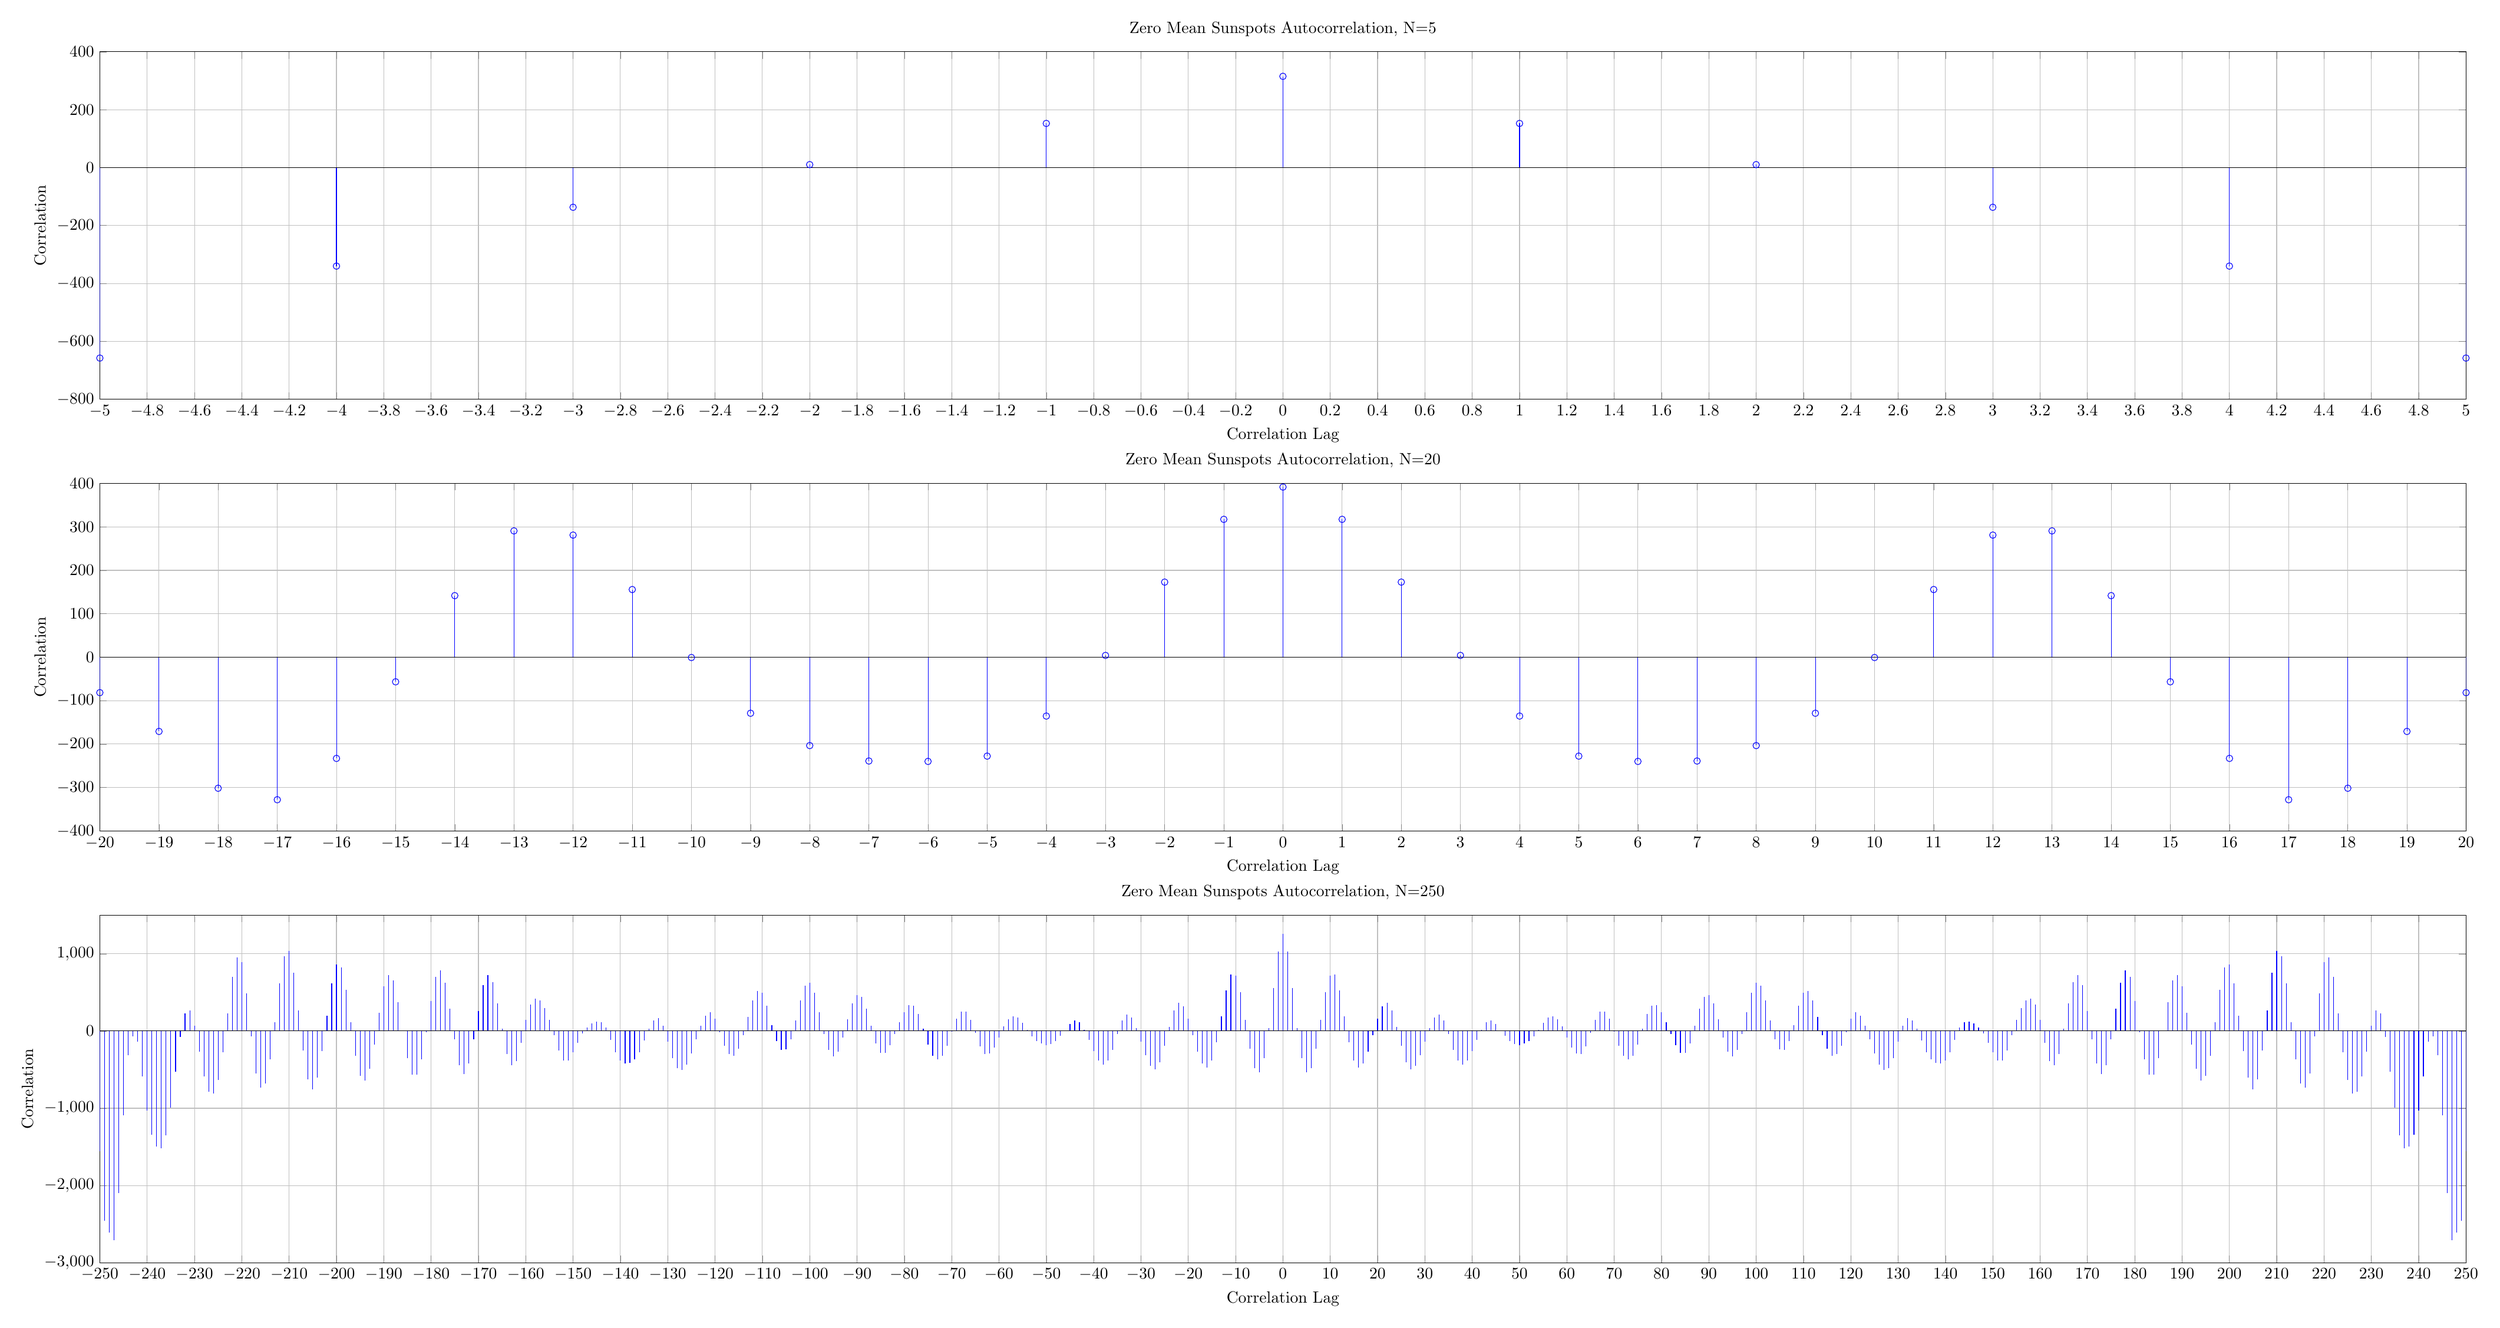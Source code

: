 % This file was created by matlab2tikz v0.4.7 (commit 219269eaaeaa1e9d5c8052475264ecbff8886ef8) running on MATLAB 8.1.
% Copyright (c) 2008--2014, Nico Schlömer <nico.schloemer@gmail.com>
% All rights reserved.
% Minimal pgfplots version: 1.3
% 
% The latest updates can be retrieved from
%   http://www.mathworks.com/matlabcentral/fileexchange/22022-matlab2tikz
% where you can also make suggestions and rate matlab2tikz.
% 
\begin{tikzpicture}

\begin{axis}[%
width=20.08in,
height=2.949in,
scale only axis,
xmin=-20,
xmax=20,
xlabel={Correlation Lag},
xmajorgrids,
ymin=-400,
ymax=400,
ylabel={Correlation},
ymajorgrids,
name=plot2,
title={Zero Mean Sunspots Autocorrelation, N=20}
]
\addplot[ycomb,color=blue,solid,mark=o,mark options={solid}] plot table[row sep=crcr] {-20	-81.569\\
-19	-170.831\\
-18	-301.617\\
-17	-328.057\\
-16	-232.95\\
-15	-56.585\\
-14	141.798\\
-13	290.853\\
-12	281.166\\
-11	155.84\\
-10	-0.677\\
-9	-128.962\\
-8	-203.375\\
-7	-238.902\\
-6	-239.836\\
-5	-227.644\\
-4	-135.46\\
-3	4.156\\
-2	172.927\\
-1	317.426\\
0	391.76\\
1	317.426\\
2	172.927\\
3	4.156\\
4	-135.46\\
5	-227.644\\
6	-239.836\\
7	-238.902\\
8	-203.375\\
9	-128.962\\
10	-0.677\\
11	155.84\\
12	281.166\\
13	290.853\\
14	141.798\\
15	-56.585\\
16	-232.95\\
17	-328.057\\
18	-301.617\\
19	-170.831\\
20	-81.569\\
};
\addplot [color=black,solid,forget plot]
  table[row sep=crcr]{-20	0\\
20	0\\
};
\end{axis}

\begin{axis}[%
width=20.08in,
height=2.949in,
scale only axis,
xmin=-5,
xmax=5,
xlabel={Correlation Lag},
xmajorgrids,
ymin=-800,
ymax=400,
ylabel={Correlation},
ymajorgrids,
at=(plot2.above north west),
anchor=below south west,
title={Zero Mean Sunspots Autocorrelation, N=5}
]
\addplot[ycomb,color=blue,solid,mark=o,mark options={solid}] plot table[row sep=crcr] {-5	-657.806\\
-4	-340.139\\
-3	-137.028\\
-2	10.278\\
-1	152.528\\
0	315.139\\
1	152.528\\
2	10.278\\
3	-137.028\\
4	-340.139\\
5	-657.806\\
};
\addplot [color=black,solid,forget plot]
  table[row sep=crcr]{-5	0\\
5	0\\
};
\end{axis}

\begin{axis}[%
width=20.08in,
height=2.949in,
scale only axis,
xmin=-250,
xmax=250,
xlabel={Correlation Lag},
xmajorgrids,
ymin=-3000,
ymax=1500,
ylabel={Correlation},
ymajorgrids,
at=(plot2.below south west),
anchor=above north west,
title={Zero Mean Sunspots Autocorrelation, N=250}
]
\addplot[ycomb,color=blue,solid] plot table[row sep=crcr] {-250	-1555.945\\
-249	-2456.603\\
-248	-2611.827\\
-247	-2708.731\\
-246	-2102.213\\
-245	-1093.254\\
-244	-313.638\\
-243	-67.512\\
-242	-141.503\\
-241	-584.368\\
-240	-1032.651\\
-239	-1342.875\\
-238	-1492.749\\
-237	-1518.321\\
-236	-1348.128\\
-235	-990.177\\
-234	-529.511\\
-233	-78.598\\
-232	229.096\\
-231	267.223\\
-230	70.663\\
-229	-264.91\\
-228	-589.052\\
-227	-783.138\\
-226	-806.898\\
-225	-632.634\\
-224	-273.189\\
-223	228.385\\
-222	698.544\\
-221	953.092\\
-220	893.368\\
-219	484.075\\
-218	-68.366\\
-217	-548.699\\
-216	-732.802\\
-215	-682.596\\
-214	-363.726\\
-213	114.83\\
-212	616.517\\
-211	971.634\\
-210	1035.012\\
-209	752.549\\
-208	268.154\\
-207	-256.053\\
-206	-626.421\\
-205	-757.958\\
-204	-604.018\\
-203	-260.454\\
-202	200.845\\
-201	615.374\\
-200	858.611\\
-199	823.29\\
-198	531.572\\
-197	111.45\\
-196	-318.836\\
-195	-582.596\\
-194	-641.987\\
-193	-492.0\\
-192	-173.81\\
-191	234.006\\
-190	582.051\\
-189	727.488\\
-188	656.939\\
-187	372.396\\
-186	5.044\\
-185	-351.323\\
-184	-566.528\\
-183	-568.528\\
-182	-367.1\\
-181	-15.974\\
-180	386.549\\
-179	699.408\\
-178	787.521\\
-177	624.398\\
-176	288.992\\
-175	-109.893\\
-174	-439.284\\
-173	-554.809\\
-172	-422.884\\
-171	-104.831\\
-170	259.791\\
-169	595.344\\
-168	723.432\\
-167	629.114\\
-166	356.88\\
-165	27.547\\
-164	-295.393\\
-163	-445.378\\
-162	-387.512\\
-161	-154.261\\
-160	141.147\\
-159	341.878\\
-158	416.848\\
-157	393.184\\
-156	298.243\\
-155	145.356\\
-154	-50.494\\
-153	-252.329\\
-152	-380.773\\
-151	-379.506\\
-150	-275.636\\
-149	-151.181\\
-148	-32.738\\
-147	42.812\\
-146	98.696\\
-145	122.824\\
-144	110.468\\
-143	42.414\\
-142	-117.314\\
-141	-276.183\\
-140	-383.273\\
-139	-419.601\\
-138	-414.16\\
-137	-368.102\\
-136	-273.223\\
-135	-125.488\\
-134	33.528\\
-133	133.95\\
-132	164.084\\
-131	71.186\\
-130	-136.812\\
-129	-353.052\\
-128	-480.949\\
-127	-503.427\\
-126	-434.102\\
-125	-289.803\\
-124	-108.597\\
-123	70.221\\
-122	197.922\\
-121	242.837\\
-120	161.403\\
-119	-14.855\\
-118	-189.14\\
-117	-301.309\\
-116	-320.392\\
-115	-231.55\\
-114	-52.11\\
-113	184.648\\
-112	396.267\\
-111	519.865\\
-110	495.238\\
-109	325.001\\
-108	73.84\\
-107	-133.947\\
-106	-248.089\\
-105	-239.614\\
-104	-103.659\\
-103	136.407\\
-102	399.22\\
-101	588.846\\
-100	624.062\\
-99	498.27\\
-98	244.767\\
-97	-41.66\\
-96	-244.21\\
-95	-325.257\\
-94	-265.499\\
-93	-82.527\\
-92	154.021\\
-91	355.698\\
-90	465.128\\
-89	439.886\\
-88	290.569\\
-87	67.983\\
-86	-157.15\\
-85	-279.914\\
-84	-279.926\\
-83	-184.064\\
-82	-39.789\\
-81	115.435\\
-80	247.463\\
-79	333.438\\
-78	324.388\\
-77	219.1\\
-76	32.405\\
-75	-172.984\\
-74	-323.409\\
-73	-367.412\\
-72	-321.77\\
-71	-189.943\\
-70	-1.629\\
-69	161.921\\
-68	254.12\\
-67	250.76\\
-66	144.62\\
-65	-24.856\\
-64	-196.44\\
-63	-295.893\\
-62	-293.547\\
-61	-215.262\\
-60	-83.01\\
-59	57.909\\
-58	154.92\\
-57	187.555\\
-56	174.643\\
-55	105.701\\
-54	13.969\\
-53	-70.116\\
-52	-129.953\\
-51	-162.309\\
-50	-181.42\\
-49	-169.295\\
-48	-127.829\\
-47	-59.945\\
-46	7.73\\
-45	93.759\\
-44	137.691\\
-43	110.506\\
-42	15.529\\
-41	-118.305\\
-40	-261.755\\
-39	-384.254\\
-38	-433.25\\
-37	-381.92\\
-36	-241.525\\
-35	-38.637\\
-34	137.228\\
-33	214.255\\
-32	174.048\\
-31	38.545\\
-30	-137.789\\
-29	-316.12\\
-28	-450.018\\
-27	-499.756\\
-26	-402.951\\
-25	-193.635\\
-24	53.965\\
-23	266.799\\
-22	367.324\\
-21	317.364\\
-20	157.454\\
-19	-56.326\\
-18	-270.688\\
-17	-423.025\\
-16	-475.859\\
-15	-384.786\\
-14	-146.731\\
-13	187.643\\
-12	524.609\\
-11	730.052\\
-10	720.177\\
-9	502.01\\
-8	141.579\\
-7	-229.95\\
-6	-480.834\\
-5	-536.454\\
-4	-352.767\\
-3	37.489\\
-2	555.45\\
-1	1029.259\\
0	1259.829\\
1	1029.259\\
2	555.45\\
3	37.489\\
4	-352.767\\
5	-536.454\\
6	-480.834\\
7	-229.95\\
8	141.579\\
9	502.01\\
10	720.177\\
11	730.052\\
12	524.609\\
13	187.643\\
14	-146.731\\
15	-384.786\\
16	-475.859\\
17	-423.025\\
18	-270.688\\
19	-56.326\\
20	157.454\\
21	317.364\\
22	367.324\\
23	266.799\\
24	53.965\\
25	-193.635\\
26	-402.951\\
27	-499.756\\
28	-450.018\\
29	-316.12\\
30	-137.789\\
31	38.545\\
32	174.048\\
33	214.255\\
34	137.228\\
35	-38.637\\
36	-241.525\\
37	-381.92\\
38	-433.25\\
39	-384.254\\
40	-261.755\\
41	-118.305\\
42	15.529\\
43	110.506\\
44	137.691\\
45	93.759\\
46	7.73\\
47	-59.945\\
48	-127.829\\
49	-169.295\\
50	-181.42\\
51	-162.309\\
52	-129.953\\
53	-70.116\\
54	13.969\\
55	105.701\\
56	174.643\\
57	187.555\\
58	154.92\\
59	57.909\\
60	-83.01\\
61	-215.262\\
62	-293.547\\
63	-295.893\\
64	-196.44\\
65	-24.856\\
66	144.62\\
67	250.76\\
68	254.12\\
69	161.921\\
70	-1.629\\
71	-189.943\\
72	-321.77\\
73	-367.412\\
74	-323.409\\
75	-172.984\\
76	32.405\\
77	219.1\\
78	324.388\\
79	333.438\\
80	247.463\\
81	115.435\\
82	-39.789\\
83	-184.064\\
84	-279.926\\
85	-279.914\\
86	-157.15\\
87	67.983\\
88	290.569\\
89	439.886\\
90	465.128\\
91	355.698\\
92	154.021\\
93	-82.527\\
94	-265.499\\
95	-325.257\\
96	-244.21\\
97	-41.66\\
98	244.767\\
99	498.27\\
100	624.062\\
101	588.846\\
102	399.22\\
103	136.407\\
104	-103.659\\
105	-239.614\\
106	-248.089\\
107	-133.947\\
108	73.84\\
109	325.001\\
110	495.238\\
111	519.865\\
112	396.267\\
113	184.648\\
114	-52.11\\
115	-231.55\\
116	-320.392\\
117	-301.309\\
118	-189.14\\
119	-14.855\\
120	161.403\\
121	242.837\\
122	197.922\\
123	70.221\\
124	-108.597\\
125	-289.803\\
126	-434.102\\
127	-503.427\\
128	-480.949\\
129	-353.052\\
130	-136.812\\
131	71.186\\
132	164.084\\
133	133.95\\
134	33.528\\
135	-125.488\\
136	-273.223\\
137	-368.102\\
138	-414.16\\
139	-419.601\\
140	-383.273\\
141	-276.183\\
142	-117.314\\
143	42.414\\
144	110.468\\
145	122.824\\
146	98.696\\
147	42.812\\
148	-32.738\\
149	-151.181\\
150	-275.636\\
151	-379.506\\
152	-380.773\\
153	-252.329\\
154	-50.494\\
155	145.356\\
156	298.243\\
157	393.184\\
158	416.848\\
159	341.878\\
160	141.147\\
161	-154.261\\
162	-387.512\\
163	-445.378\\
164	-295.393\\
165	27.547\\
166	356.88\\
167	629.114\\
168	723.432\\
169	595.344\\
170	259.791\\
171	-104.831\\
172	-422.884\\
173	-554.809\\
174	-439.284\\
175	-109.893\\
176	288.992\\
177	624.398\\
178	787.521\\
179	699.408\\
180	386.549\\
181	-15.974\\
182	-367.1\\
183	-568.528\\
184	-566.528\\
185	-351.323\\
186	5.044\\
187	372.396\\
188	656.939\\
189	727.488\\
190	582.051\\
191	234.006\\
192	-173.81\\
193	-492.0\\
194	-641.987\\
195	-582.596\\
196	-318.836\\
197	111.45\\
198	531.572\\
199	823.29\\
200	858.611\\
201	615.374\\
202	200.845\\
203	-260.454\\
204	-604.018\\
205	-757.958\\
206	-626.421\\
207	-256.053\\
208	268.154\\
209	752.549\\
210	1035.012\\
211	971.634\\
212	616.517\\
213	114.83\\
214	-363.726\\
215	-682.596\\
216	-732.802\\
217	-548.699\\
218	-68.366\\
219	484.075\\
220	893.368\\
221	953.092\\
222	698.544\\
223	228.385\\
224	-273.189\\
225	-632.634\\
226	-806.898\\
227	-783.138\\
228	-589.052\\
229	-264.91\\
230	70.663\\
231	267.223\\
232	229.096\\
233	-78.598\\
234	-529.511\\
235	-990.177\\
236	-1348.128\\
237	-1518.321\\
238	-1492.749\\
239	-1342.875\\
240	-1032.651\\
241	-584.368\\
242	-141.503\\
243	-67.512\\
244	-313.638\\
245	-1093.254\\
246	-2102.213\\
247	-2708.731\\
248	-2611.827\\
249	-2456.603\\
250	-1555.945\\
};
\addplot [color=black,solid,forget plot]
  table[row sep=crcr]{-250	0\\
250	0\\
};
\end{axis}
\end{tikzpicture}%